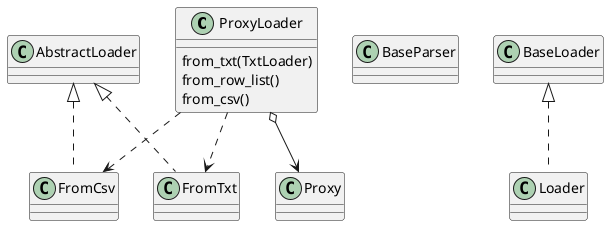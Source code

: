 @startuml
class ProxyLoader{
    from_txt(TxtLoader)
    from_row_list()
    from_csv()
}

class AbstractLoader{}


class FromTxt{
}

class Proxy{
}


class BaseParser{
}

AbstractLoader <|.. FromTxt
AbstractLoader <|.. FromCsv
ProxyLoader o--> Proxy
ProxyLoader ..> FromTxt
ProxyLoader ..> FromCsv

BaseLoader <|.. Loader
@enduml